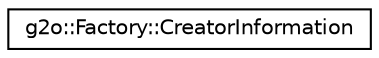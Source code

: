 digraph "Graphical Class Hierarchy"
{
  edge [fontname="Helvetica",fontsize="10",labelfontname="Helvetica",labelfontsize="10"];
  node [fontname="Helvetica",fontsize="10",shape=record];
  rankdir="LR";
  Node0 [label="g2o::Factory::CreatorInformation",height=0.2,width=0.4,color="black", fillcolor="white", style="filled",URL="$classg2o_1_1_factory_1_1_creator_information.html"];
}
